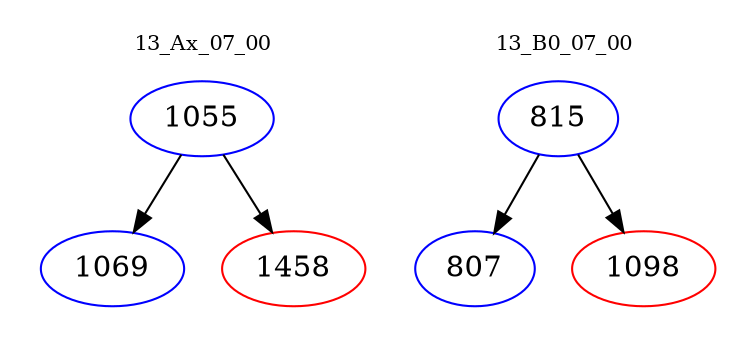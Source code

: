 digraph{
subgraph cluster_0 {
color = white
label = "13_Ax_07_00";
fontsize=10;
T0_1055 [label="1055", color="blue"]
T0_1055 -> T0_1069 [color="black"]
T0_1069 [label="1069", color="blue"]
T0_1055 -> T0_1458 [color="black"]
T0_1458 [label="1458", color="red"]
}
subgraph cluster_1 {
color = white
label = "13_B0_07_00";
fontsize=10;
T1_815 [label="815", color="blue"]
T1_815 -> T1_807 [color="black"]
T1_807 [label="807", color="blue"]
T1_815 -> T1_1098 [color="black"]
T1_1098 [label="1098", color="red"]
}
}
